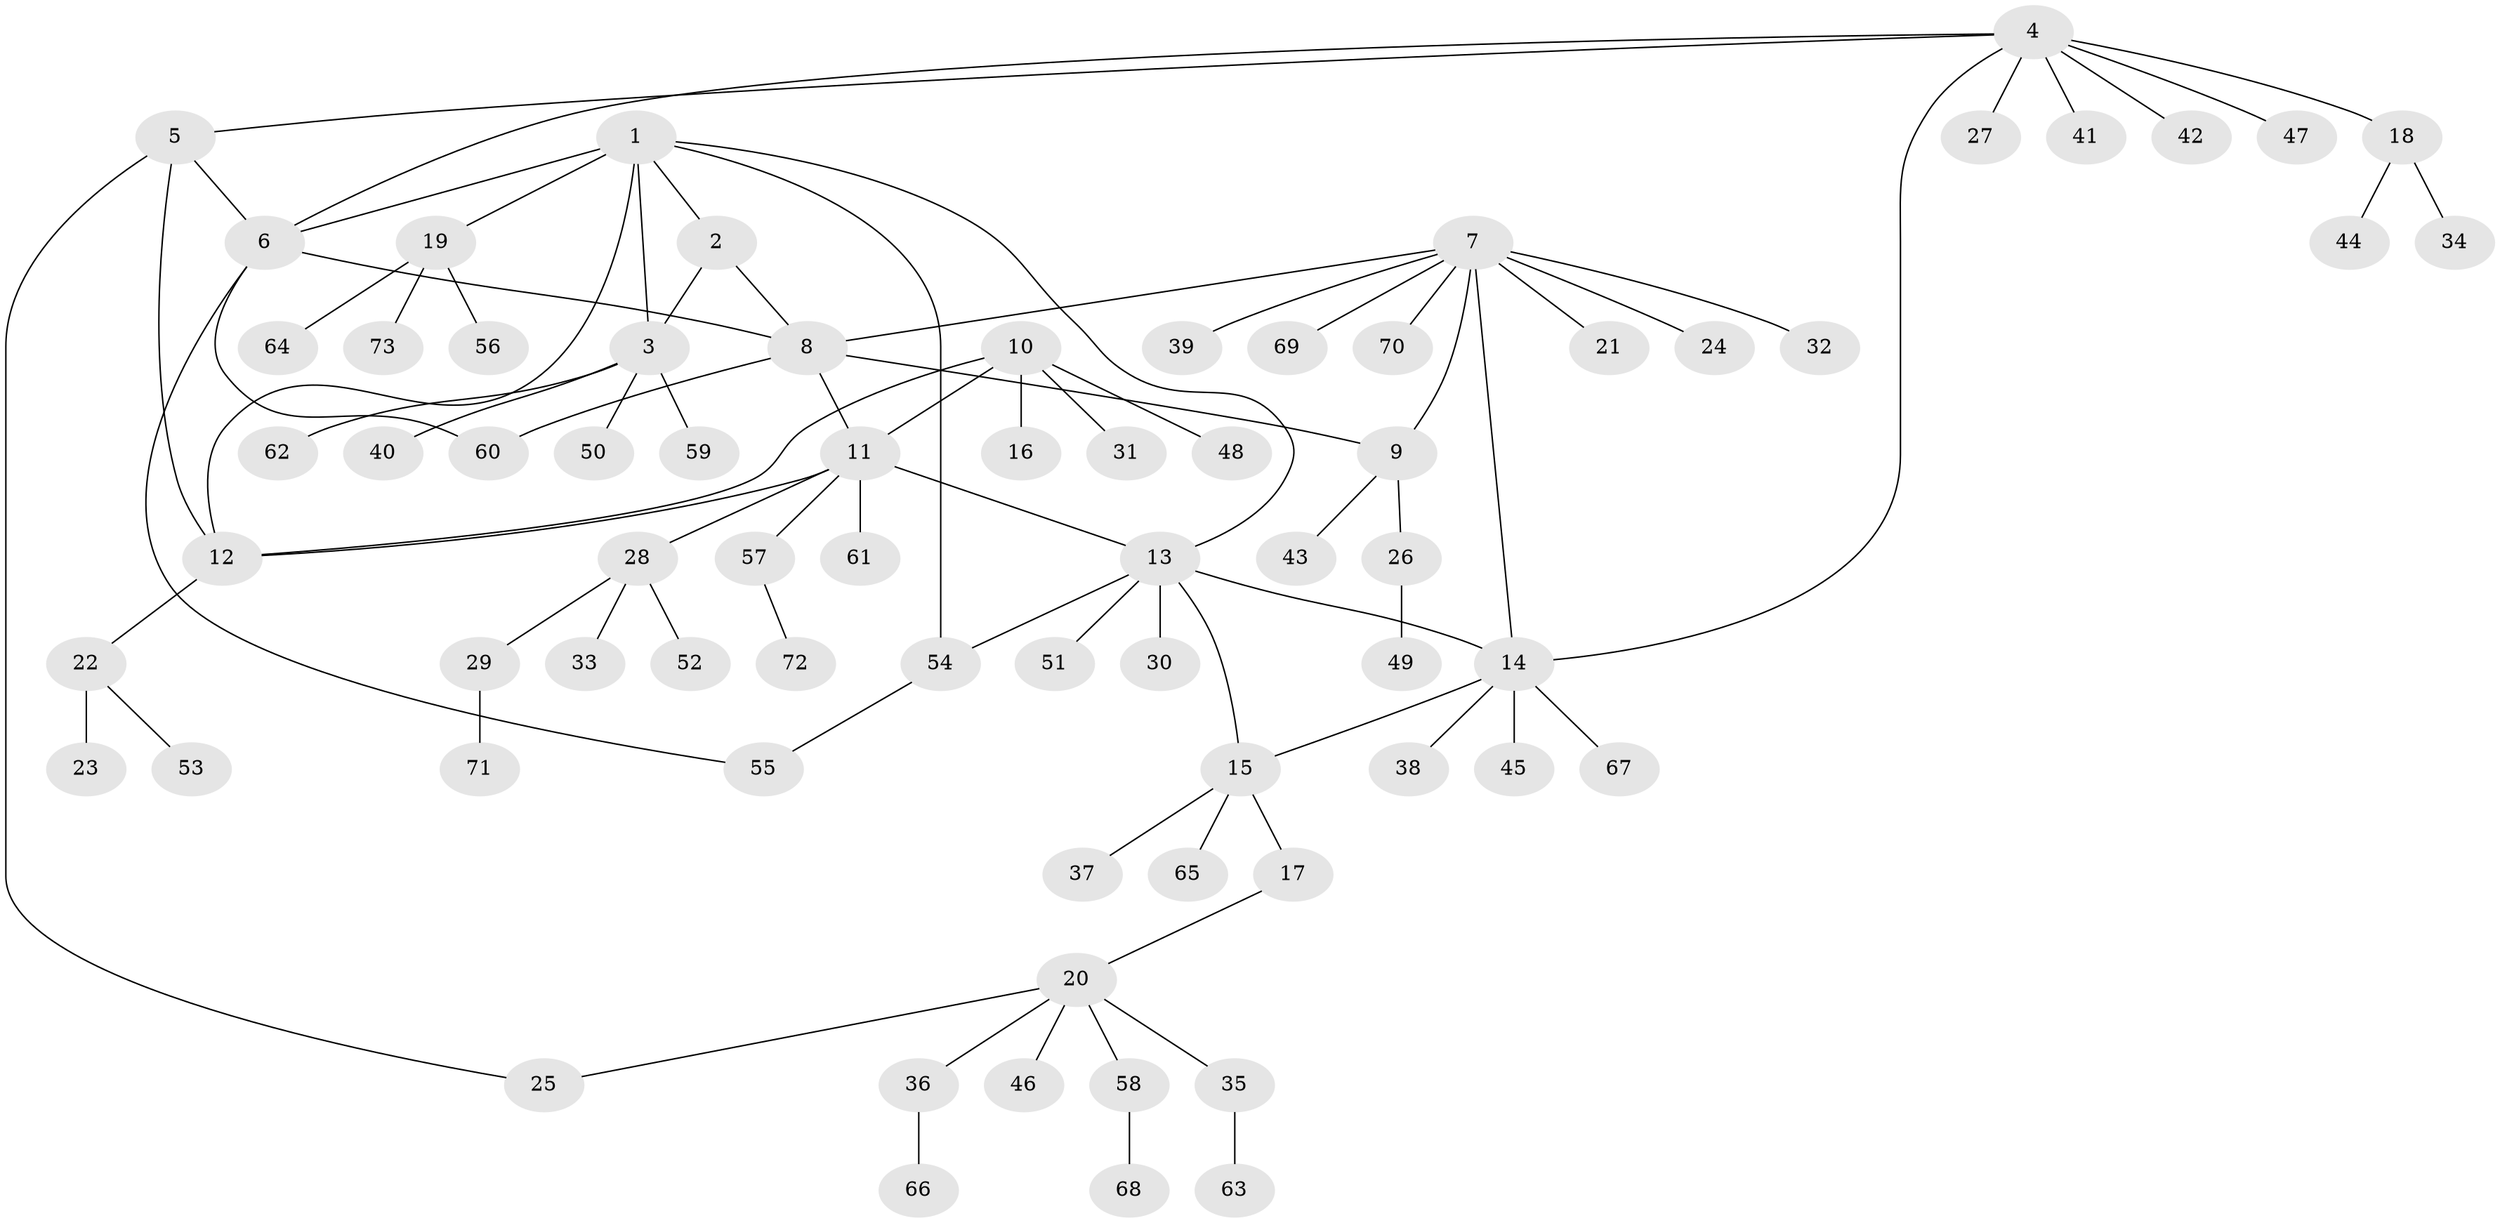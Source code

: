 // Generated by graph-tools (version 1.1) at 2025/26/03/09/25 03:26:38]
// undirected, 73 vertices, 87 edges
graph export_dot {
graph [start="1"]
  node [color=gray90,style=filled];
  1;
  2;
  3;
  4;
  5;
  6;
  7;
  8;
  9;
  10;
  11;
  12;
  13;
  14;
  15;
  16;
  17;
  18;
  19;
  20;
  21;
  22;
  23;
  24;
  25;
  26;
  27;
  28;
  29;
  30;
  31;
  32;
  33;
  34;
  35;
  36;
  37;
  38;
  39;
  40;
  41;
  42;
  43;
  44;
  45;
  46;
  47;
  48;
  49;
  50;
  51;
  52;
  53;
  54;
  55;
  56;
  57;
  58;
  59;
  60;
  61;
  62;
  63;
  64;
  65;
  66;
  67;
  68;
  69;
  70;
  71;
  72;
  73;
  1 -- 2;
  1 -- 3;
  1 -- 6;
  1 -- 12;
  1 -- 13;
  1 -- 19;
  1 -- 54;
  2 -- 3;
  2 -- 8;
  3 -- 40;
  3 -- 50;
  3 -- 59;
  3 -- 62;
  4 -- 5;
  4 -- 6;
  4 -- 14;
  4 -- 18;
  4 -- 27;
  4 -- 41;
  4 -- 42;
  4 -- 47;
  5 -- 6;
  5 -- 12;
  5 -- 25;
  6 -- 8;
  6 -- 55;
  6 -- 60;
  7 -- 8;
  7 -- 9;
  7 -- 14;
  7 -- 21;
  7 -- 24;
  7 -- 32;
  7 -- 39;
  7 -- 69;
  7 -- 70;
  8 -- 9;
  8 -- 11;
  8 -- 60;
  9 -- 26;
  9 -- 43;
  10 -- 11;
  10 -- 12;
  10 -- 16;
  10 -- 31;
  10 -- 48;
  11 -- 12;
  11 -- 13;
  11 -- 28;
  11 -- 57;
  11 -- 61;
  12 -- 22;
  13 -- 14;
  13 -- 15;
  13 -- 30;
  13 -- 51;
  13 -- 54;
  14 -- 15;
  14 -- 38;
  14 -- 45;
  14 -- 67;
  15 -- 17;
  15 -- 37;
  15 -- 65;
  17 -- 20;
  18 -- 34;
  18 -- 44;
  19 -- 56;
  19 -- 64;
  19 -- 73;
  20 -- 25;
  20 -- 35;
  20 -- 36;
  20 -- 46;
  20 -- 58;
  22 -- 23;
  22 -- 53;
  26 -- 49;
  28 -- 29;
  28 -- 33;
  28 -- 52;
  29 -- 71;
  35 -- 63;
  36 -- 66;
  54 -- 55;
  57 -- 72;
  58 -- 68;
}
